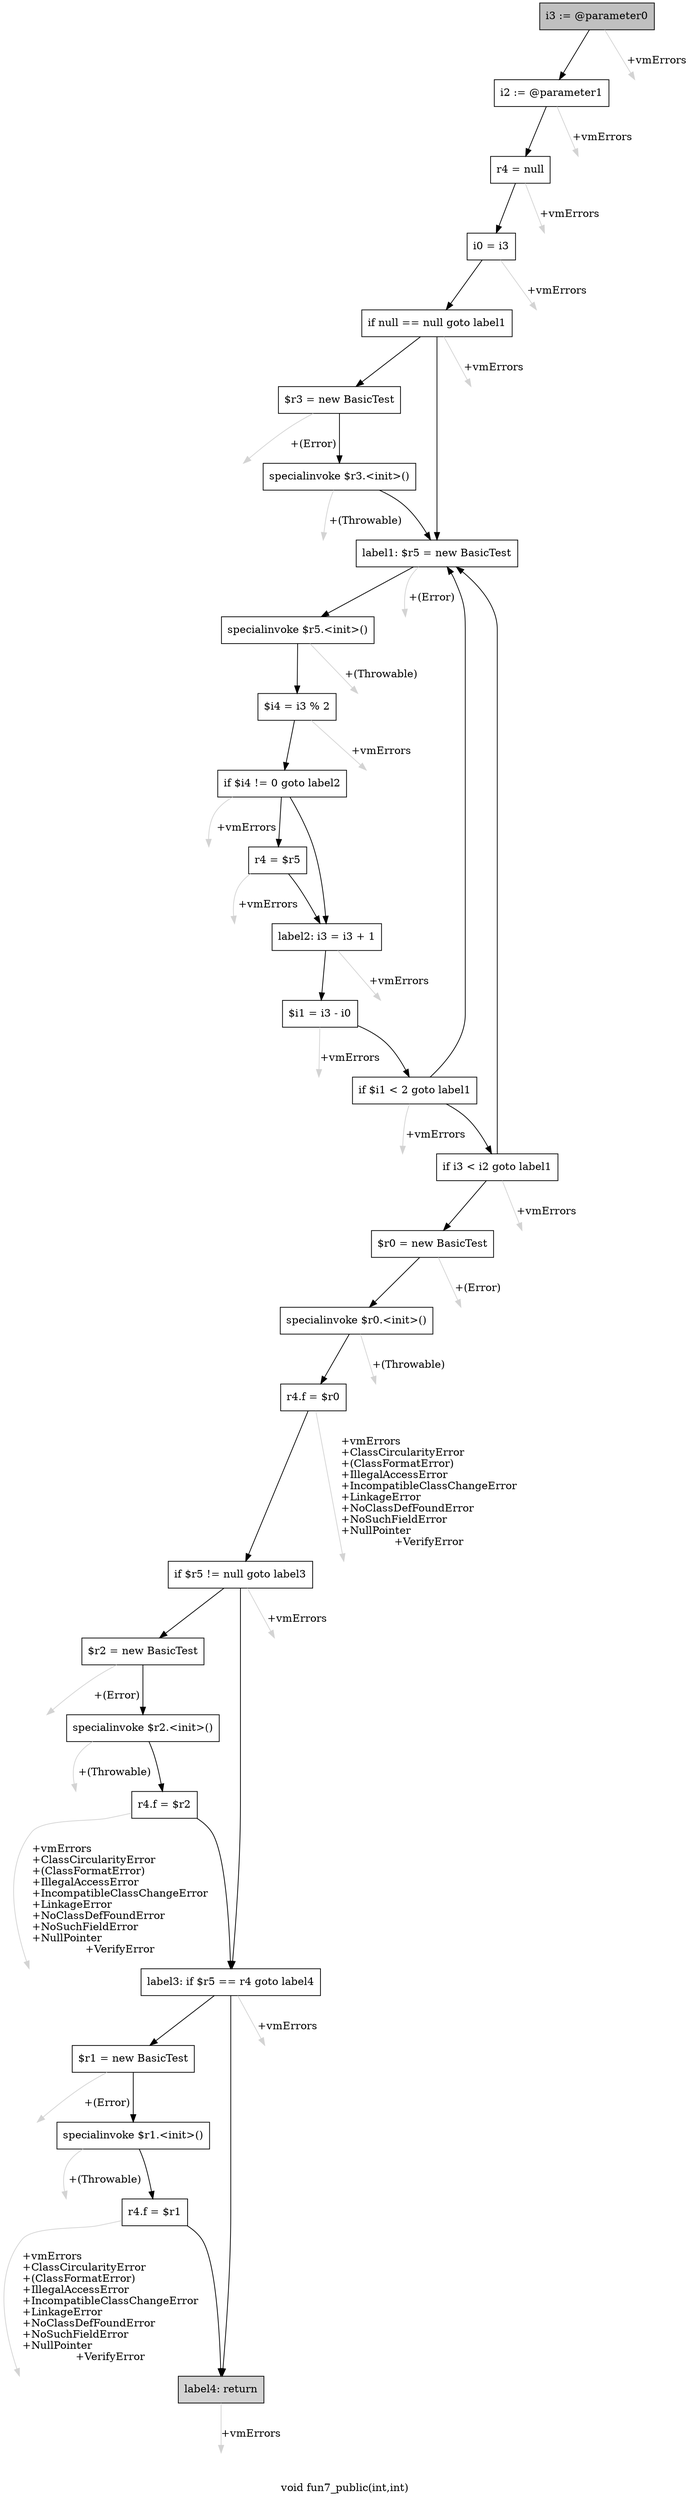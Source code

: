 digraph "void fun7_public(int,int)" {
    label="void fun7_public(int,int)";
    node [shape=box];
    "0" [style=filled,fillcolor=gray,label="i3 := @parameter0",];
    "1" [label="i2 := @parameter1",];
    "0"->"1" [color=black,];
    "28" [style=invis,label="Esc",];
    "0"->"28" [color=lightgray,label="\l+vmErrors",];
    "2" [label="r4 = null",];
    "1"->"2" [color=black,];
    "29" [style=invis,label="Esc",];
    "1"->"29" [color=lightgray,label="\l+vmErrors",];
    "3" [label="i0 = i3",];
    "2"->"3" [color=black,];
    "30" [style=invis,label="Esc",];
    "2"->"30" [color=lightgray,label="\l+vmErrors",];
    "4" [label="if null == null goto label1",];
    "3"->"4" [color=black,];
    "31" [style=invis,label="Esc",];
    "3"->"31" [color=lightgray,label="\l+vmErrors",];
    "5" [label="$r3 = new BasicTest",];
    "4"->"5" [color=black,];
    "7" [label="label1: $r5 = new BasicTest",];
    "4"->"7" [color=black,];
    "32" [style=invis,label="Esc",];
    "4"->"32" [color=lightgray,label="\l+vmErrors",];
    "6" [label="specialinvoke $r3.<init>()",];
    "5"->"6" [color=black,];
    "33" [style=invis,label="Esc",];
    "5"->"33" [color=lightgray,label="\l+(Error)",];
    "6"->"7" [color=black,];
    "34" [style=invis,label="Esc",];
    "6"->"34" [color=lightgray,label="\l+(Throwable)",];
    "8" [label="specialinvoke $r5.<init>()",];
    "7"->"8" [color=black,];
    "35" [style=invis,label="Esc",];
    "7"->"35" [color=lightgray,label="\l+(Error)",];
    "9" [label="$i4 = i3 % 2",];
    "8"->"9" [color=black,];
    "36" [style=invis,label="Esc",];
    "8"->"36" [color=lightgray,label="\l+(Throwable)",];
    "10" [label="if $i4 != 0 goto label2",];
    "9"->"10" [color=black,];
    "37" [style=invis,label="Esc",];
    "9"->"37" [color=lightgray,label="\l+vmErrors",];
    "11" [label="r4 = $r5",];
    "10"->"11" [color=black,];
    "12" [label="label2: i3 = i3 + 1",];
    "10"->"12" [color=black,];
    "38" [style=invis,label="Esc",];
    "10"->"38" [color=lightgray,label="\l+vmErrors",];
    "11"->"12" [color=black,];
    "39" [style=invis,label="Esc",];
    "11"->"39" [color=lightgray,label="\l+vmErrors",];
    "13" [label="$i1 = i3 - i0",];
    "12"->"13" [color=black,];
    "40" [style=invis,label="Esc",];
    "12"->"40" [color=lightgray,label="\l+vmErrors",];
    "14" [label="if $i1 < 2 goto label1",];
    "13"->"14" [color=black,];
    "41" [style=invis,label="Esc",];
    "13"->"41" [color=lightgray,label="\l+vmErrors",];
    "14"->"7" [color=black,];
    "15" [label="if i3 < i2 goto label1",];
    "14"->"15" [color=black,];
    "42" [style=invis,label="Esc",];
    "14"->"42" [color=lightgray,label="\l+vmErrors",];
    "15"->"7" [color=black,];
    "16" [label="$r0 = new BasicTest",];
    "15"->"16" [color=black,];
    "43" [style=invis,label="Esc",];
    "15"->"43" [color=lightgray,label="\l+vmErrors",];
    "17" [label="specialinvoke $r0.<init>()",];
    "16"->"17" [color=black,];
    "44" [style=invis,label="Esc",];
    "16"->"44" [color=lightgray,label="\l+(Error)",];
    "18" [label="r4.f = $r0",];
    "17"->"18" [color=black,];
    "45" [style=invis,label="Esc",];
    "17"->"45" [color=lightgray,label="\l+(Throwable)",];
    "19" [label="if $r5 != null goto label3",];
    "18"->"19" [color=black,];
    "46" [style=invis,label="Esc",];
    "18"->"46" [color=lightgray,label="\l+vmErrors\l+ClassCircularityError\l+(ClassFormatError)\l+IllegalAccessError\l+IncompatibleClassChangeError\l+LinkageError\l+NoClassDefFoundError\l+NoSuchFieldError\l+NullPointer\l+VerifyError",];
    "20" [label="$r2 = new BasicTest",];
    "19"->"20" [color=black,];
    "23" [label="label3: if $r5 == r4 goto label4",];
    "19"->"23" [color=black,];
    "47" [style=invis,label="Esc",];
    "19"->"47" [color=lightgray,label="\l+vmErrors",];
    "21" [label="specialinvoke $r2.<init>()",];
    "20"->"21" [color=black,];
    "48" [style=invis,label="Esc",];
    "20"->"48" [color=lightgray,label="\l+(Error)",];
    "22" [label="r4.f = $r2",];
    "21"->"22" [color=black,];
    "49" [style=invis,label="Esc",];
    "21"->"49" [color=lightgray,label="\l+(Throwable)",];
    "22"->"23" [color=black,];
    "50" [style=invis,label="Esc",];
    "22"->"50" [color=lightgray,label="\l+vmErrors\l+ClassCircularityError\l+(ClassFormatError)\l+IllegalAccessError\l+IncompatibleClassChangeError\l+LinkageError\l+NoClassDefFoundError\l+NoSuchFieldError\l+NullPointer\l+VerifyError",];
    "24" [label="$r1 = new BasicTest",];
    "23"->"24" [color=black,];
    "27" [style=filled,fillcolor=lightgray,label="label4: return",];
    "23"->"27" [color=black,];
    "51" [style=invis,label="Esc",];
    "23"->"51" [color=lightgray,label="\l+vmErrors",];
    "25" [label="specialinvoke $r1.<init>()",];
    "24"->"25" [color=black,];
    "52" [style=invis,label="Esc",];
    "24"->"52" [color=lightgray,label="\l+(Error)",];
    "26" [label="r4.f = $r1",];
    "25"->"26" [color=black,];
    "53" [style=invis,label="Esc",];
    "25"->"53" [color=lightgray,label="\l+(Throwable)",];
    "26"->"27" [color=black,];
    "54" [style=invis,label="Esc",];
    "26"->"54" [color=lightgray,label="\l+vmErrors\l+ClassCircularityError\l+(ClassFormatError)\l+IllegalAccessError\l+IncompatibleClassChangeError\l+LinkageError\l+NoClassDefFoundError\l+NoSuchFieldError\l+NullPointer\l+VerifyError",];
    "55" [style=invis,label="Esc",];
    "27"->"55" [color=lightgray,label="\l+vmErrors",];
}
